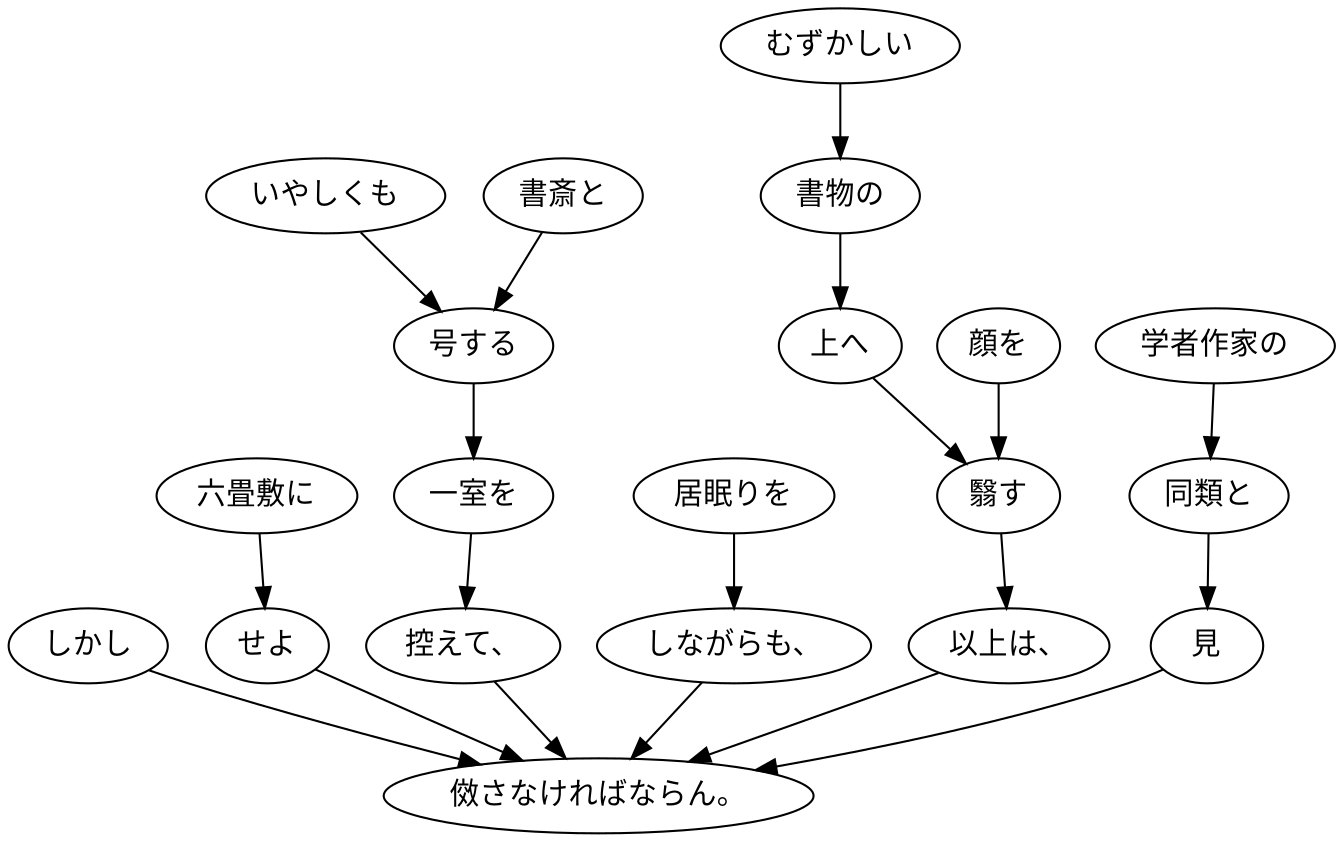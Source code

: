 digraph graph4952 {
	node0 [label="しかし"];
	node1 [label="六畳敷に"];
	node2 [label="せよ"];
	node3 [label="いやしくも"];
	node4 [label="書斎と"];
	node5 [label="号する"];
	node6 [label="一室を"];
	node7 [label="控えて、"];
	node8 [label="居眠りを"];
	node9 [label="しながらも、"];
	node10 [label="むずかしい"];
	node11 [label="書物の"];
	node12 [label="上へ"];
	node13 [label="顔を"];
	node14 [label="翳す"];
	node15 [label="以上は、"];
	node16 [label="学者作家の"];
	node17 [label="同類と"];
	node18 [label="見"];
	node19 [label="傚さなければならん。"];
	node0 -> node19;
	node1 -> node2;
	node2 -> node19;
	node3 -> node5;
	node4 -> node5;
	node5 -> node6;
	node6 -> node7;
	node7 -> node19;
	node8 -> node9;
	node9 -> node19;
	node10 -> node11;
	node11 -> node12;
	node12 -> node14;
	node13 -> node14;
	node14 -> node15;
	node15 -> node19;
	node16 -> node17;
	node17 -> node18;
	node18 -> node19;
}
